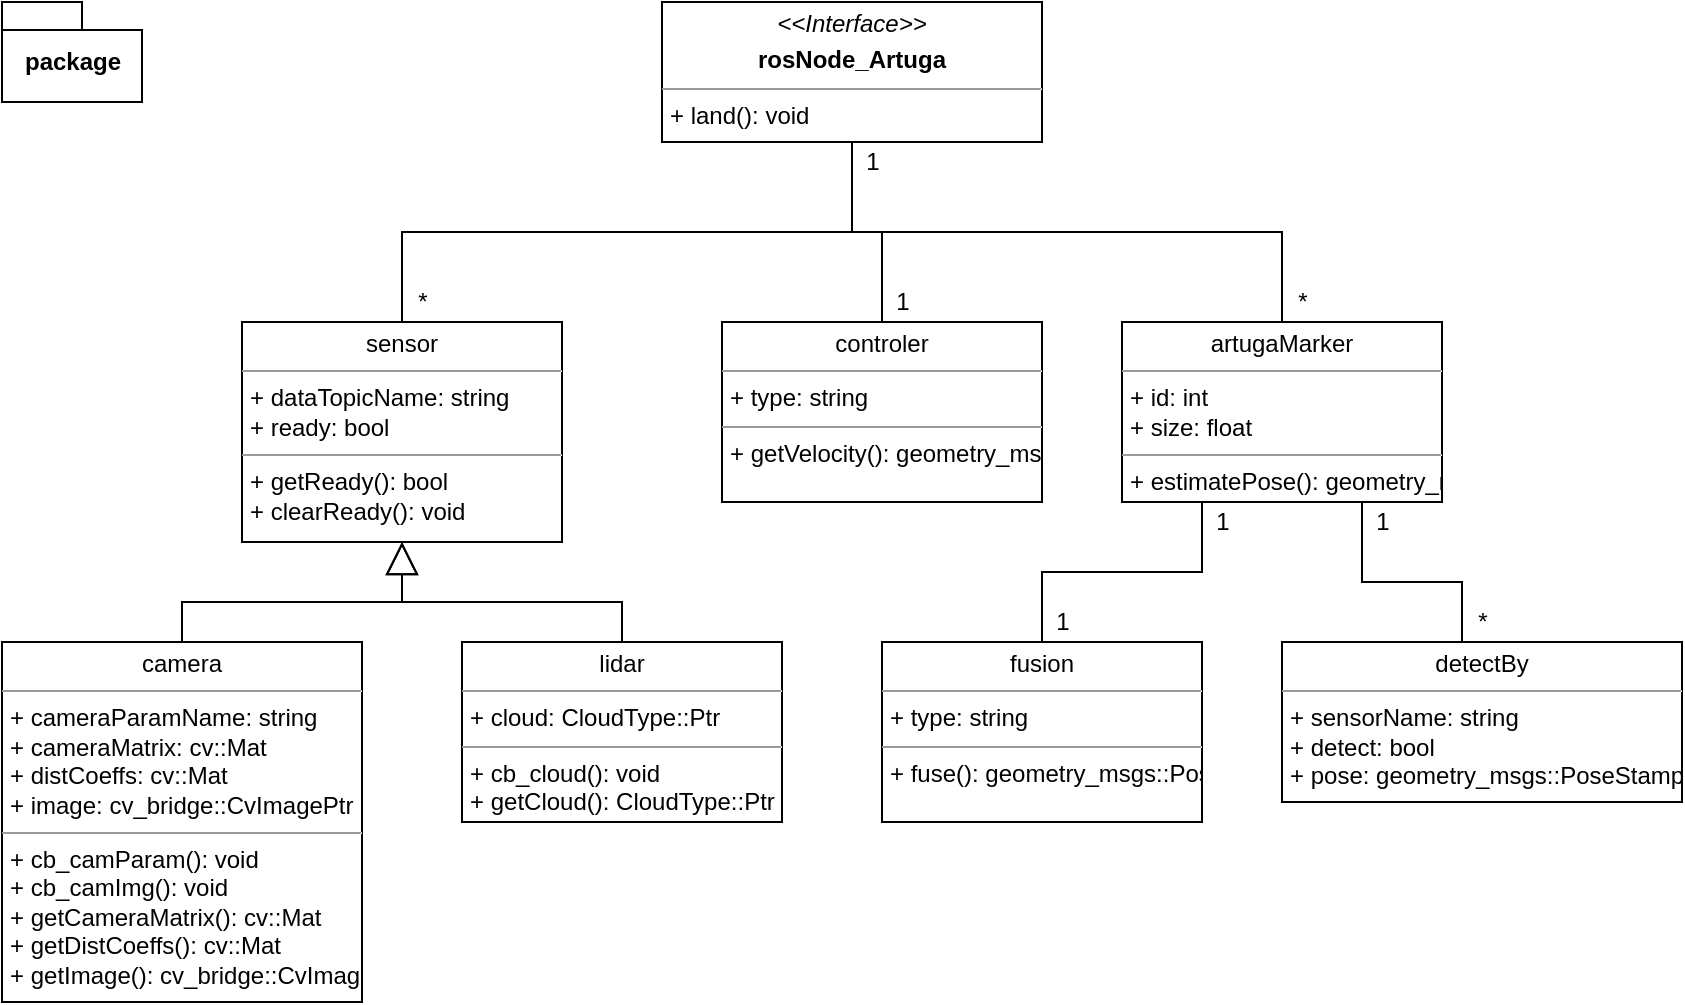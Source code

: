 <mxfile version="18.0.2" type="github" pages="2">
  <diagram id="RqrXdju8FesGx1iqN-Xo" name="Page-1">
    <mxGraphModel dx="1592" dy="874" grid="1" gridSize="10" guides="1" tooltips="1" connect="1" arrows="1" fold="1" page="1" pageScale="1" pageWidth="850" pageHeight="1100" math="0" shadow="0">
      <root>
        <mxCell id="0" />
        <mxCell id="1" parent="0" />
        <mxCell id="iQozIhsFL5ffFYy9EkJB-16" style="edgeStyle=orthogonalEdgeStyle;rounded=0;orthogonalLoop=1;jettySize=auto;html=1;exitX=0.5;exitY=1;exitDx=0;exitDy=0;entryX=0.5;entryY=0;entryDx=0;entryDy=0;endArrow=none;endFill=0;" edge="1" parent="1" source="iQozIhsFL5ffFYy9EkJB-1" target="iQozIhsFL5ffFYy9EkJB-2">
          <mxGeometry relative="1" as="geometry" />
        </mxCell>
        <mxCell id="iQozIhsFL5ffFYy9EkJB-1" value="&lt;p style=&quot;margin:0px;margin-top:4px;text-align:center;&quot;&gt;&lt;i&gt;&amp;lt;&amp;lt;Interface&amp;gt;&amp;gt;&lt;/i&gt;&lt;/p&gt;&lt;p style=&quot;margin:0px;margin-top:4px;text-align:center;&quot;&gt;&lt;b&gt;rosNode_Artuga&lt;/b&gt;&lt;br&gt;&lt;/p&gt;&lt;hr size=&quot;1&quot;&gt;&lt;p style=&quot;margin:0px;margin-left:4px;&quot;&gt;+ land(): void&lt;br&gt;&lt;/p&gt;&lt;hr size=&quot;1&quot;&gt;&lt;p style=&quot;margin:0px;margin-left:4px;&quot;&gt;&lt;br&gt;+ method2(Type, Type): Type&lt;/p&gt;" style="verticalAlign=top;align=left;overflow=fill;fontSize=12;fontFamily=Helvetica;html=1;" vertex="1" parent="1">
          <mxGeometry x="330" width="190" height="70" as="geometry" />
        </mxCell>
        <mxCell id="iQozIhsFL5ffFYy9EkJB-2" value="&lt;p style=&quot;margin:0px;margin-top:4px;text-align:center;&quot;&gt;sensor&lt;br&gt;&lt;/p&gt;&lt;hr size=&quot;1&quot;&gt;&lt;p style=&quot;margin:0px;margin-left:4px;&quot;&gt;+ dataTopicName: string&lt;/p&gt;&lt;p style=&quot;margin:0px;margin-left:4px;&quot;&gt;+ ready: bool&lt;br&gt;&lt;/p&gt;&lt;hr size=&quot;1&quot;&gt;&lt;p style=&quot;margin:0px;margin-left:4px;&quot;&gt;+ getReady(): bool&lt;/p&gt;&lt;p style=&quot;margin:0px;margin-left:4px;&quot;&gt;+ clearReady(): void&lt;br&gt;&lt;/p&gt;" style="verticalAlign=top;align=left;overflow=fill;fontSize=12;fontFamily=Helvetica;html=1;" vertex="1" parent="1">
          <mxGeometry x="120" y="160" width="160" height="110" as="geometry" />
        </mxCell>
        <mxCell id="iQozIhsFL5ffFYy9EkJB-10" style="edgeStyle=orthogonalEdgeStyle;rounded=0;orthogonalLoop=1;jettySize=auto;html=1;exitX=0.25;exitY=1;exitDx=0;exitDy=0;endArrow=none;endFill=0;" edge="1" parent="1" source="iQozIhsFL5ffFYy9EkJB-3" target="iQozIhsFL5ffFYy9EkJB-8">
          <mxGeometry relative="1" as="geometry" />
        </mxCell>
        <mxCell id="iQozIhsFL5ffFYy9EkJB-11" style="edgeStyle=orthogonalEdgeStyle;rounded=0;orthogonalLoop=1;jettySize=auto;html=1;exitX=0.75;exitY=1;exitDx=0;exitDy=0;entryX=0.45;entryY=0;entryDx=0;entryDy=0;entryPerimeter=0;endArrow=none;endFill=0;" edge="1" parent="1" source="iQozIhsFL5ffFYy9EkJB-3" target="iQozIhsFL5ffFYy9EkJB-4">
          <mxGeometry relative="1" as="geometry">
            <Array as="points">
              <mxPoint x="680" y="290" />
              <mxPoint x="730" y="290" />
            </Array>
          </mxGeometry>
        </mxCell>
        <mxCell id="iQozIhsFL5ffFYy9EkJB-18" style="edgeStyle=orthogonalEdgeStyle;rounded=0;orthogonalLoop=1;jettySize=auto;html=1;exitX=0.5;exitY=0;exitDx=0;exitDy=0;entryX=0.5;entryY=1;entryDx=0;entryDy=0;endArrow=none;endFill=0;" edge="1" parent="1" source="iQozIhsFL5ffFYy9EkJB-3" target="iQozIhsFL5ffFYy9EkJB-1">
          <mxGeometry relative="1" as="geometry" />
        </mxCell>
        <mxCell id="iQozIhsFL5ffFYy9EkJB-3" value="&lt;p style=&quot;margin:0px;margin-top:4px;text-align:center;&quot;&gt;artugaMarker&lt;br&gt;&lt;/p&gt;&lt;hr size=&quot;1&quot;&gt;&lt;p style=&quot;margin:0px;margin-left:4px;&quot;&gt;+ id: int &lt;br&gt;+ size: float &lt;br&gt;&lt;/p&gt;&lt;hr size=&quot;1&quot;&gt;&lt;p style=&quot;margin:0px;margin-left:4px;&quot;&gt;+ estimatePose(): geometry_msgs::PoseStamped&lt;/p&gt;" style="verticalAlign=top;align=left;overflow=fill;fontSize=12;fontFamily=Helvetica;html=1;" vertex="1" parent="1">
          <mxGeometry x="560" y="160" width="160" height="90" as="geometry" />
        </mxCell>
        <mxCell id="iQozIhsFL5ffFYy9EkJB-4" value="&lt;p style=&quot;margin:0px;margin-top:4px;text-align:center;&quot;&gt;detectBy&lt;br&gt;&lt;/p&gt;&lt;hr size=&quot;1&quot;&gt;&lt;p style=&quot;margin:0px;margin-left:4px;&quot;&gt;+ sensorName: string&lt;/p&gt;&lt;p style=&quot;margin:0px;margin-left:4px;&quot;&gt;+ detect: bool&lt;/p&gt;&lt;p style=&quot;margin:0px;margin-left:4px;&quot;&gt;+ pose: geometry_msgs::PoseStamped&lt;br&gt;&lt;/p&gt;&lt;hr size=&quot;1&quot;&gt;" style="verticalAlign=top;align=left;overflow=fill;fontSize=12;fontFamily=Helvetica;html=1;" vertex="1" parent="1">
          <mxGeometry x="640" y="320" width="200" height="80" as="geometry" />
        </mxCell>
        <mxCell id="iQozIhsFL5ffFYy9EkJB-23" style="edgeStyle=orthogonalEdgeStyle;rounded=0;orthogonalLoop=1;jettySize=auto;html=1;exitX=0.5;exitY=0;exitDx=0;exitDy=0;entryX=0.5;entryY=1;entryDx=0;entryDy=0;endArrow=block;endFill=0;endSize=14;" edge="1" parent="1" source="iQozIhsFL5ffFYy9EkJB-5" target="iQozIhsFL5ffFYy9EkJB-2">
          <mxGeometry relative="1" as="geometry" />
        </mxCell>
        <mxCell id="iQozIhsFL5ffFYy9EkJB-5" value="&lt;p style=&quot;margin:0px;margin-top:4px;text-align:center;&quot;&gt;camera&lt;br&gt;&lt;/p&gt;&lt;hr size=&quot;1&quot;&gt;&lt;p style=&quot;margin:0px;margin-left:4px;&quot;&gt;+ cameraParamName: string&lt;/p&gt;&lt;p style=&quot;margin:0px;margin-left:4px;&quot;&gt;+ cameraMatrix: cv::Mat&lt;br&gt;+ distCoeffs: cv::Mat &lt;br&gt;&lt;/p&gt;&lt;p style=&quot;margin:0px;margin-left:4px;&quot;&gt;+ image: cv_bridge::CvImagePtr ;&lt;br&gt;&lt;/p&gt;&lt;hr size=&quot;1&quot;&gt;&lt;p style=&quot;margin:0px;margin-left:4px;&quot;&gt;+ cb_camParam(): void&lt;/p&gt;&lt;p style=&quot;margin:0px;margin-left:4px;&quot;&gt;+ cb_camImg(): void&lt;/p&gt;&lt;p style=&quot;margin:0px;margin-left:4px;&quot;&gt;+ getCameraMatrix(): cv::Mat&lt;br&gt;+ getDistCoeffs(): cv::Mat&lt;br&gt;+ getImage(): cv_bridge::CvImagePtr&lt;/p&gt;" style="verticalAlign=top;align=left;overflow=fill;fontSize=12;fontFamily=Helvetica;html=1;" vertex="1" parent="1">
          <mxGeometry y="320" width="180" height="180" as="geometry" />
        </mxCell>
        <mxCell id="iQozIhsFL5ffFYy9EkJB-24" style="edgeStyle=orthogonalEdgeStyle;rounded=0;orthogonalLoop=1;jettySize=auto;html=1;exitX=0.5;exitY=0;exitDx=0;exitDy=0;entryX=0.5;entryY=1;entryDx=0;entryDy=0;endArrow=block;endFill=0;startArrow=none;startFill=0;strokeWidth=1;endSize=14;" edge="1" parent="1" source="iQozIhsFL5ffFYy9EkJB-6" target="iQozIhsFL5ffFYy9EkJB-2">
          <mxGeometry relative="1" as="geometry" />
        </mxCell>
        <mxCell id="iQozIhsFL5ffFYy9EkJB-6" value="&lt;p style=&quot;margin:0px;margin-top:4px;text-align:center;&quot;&gt;lidar&lt;br&gt;&lt;/p&gt;&lt;hr size=&quot;1&quot;&gt;&lt;p style=&quot;margin:0px;margin-left:4px;&quot;&gt;+ cloud: CloudType::Ptr&lt;/p&gt;&lt;hr size=&quot;1&quot;&gt;&lt;p style=&quot;margin:0px;margin-left:4px;&quot;&gt;+ cb_cloud(): void&lt;/p&gt;&lt;p style=&quot;margin:0px;margin-left:4px;&quot;&gt;+ getCloud(): CloudType::Ptr&lt;/p&gt;" style="verticalAlign=top;align=left;overflow=fill;fontSize=12;fontFamily=Helvetica;html=1;" vertex="1" parent="1">
          <mxGeometry x="230" y="320" width="160" height="90" as="geometry" />
        </mxCell>
        <mxCell id="iQozIhsFL5ffFYy9EkJB-8" value="&lt;p style=&quot;margin:0px;margin-top:4px;text-align:center;&quot;&gt;fusion&lt;br&gt;&lt;/p&gt;&lt;hr size=&quot;1&quot;&gt;&lt;p style=&quot;margin:0px;margin-left:4px;&quot;&gt;+ type: string&lt;br&gt;&lt;/p&gt;&lt;hr size=&quot;1&quot;&gt;&lt;p style=&quot;margin:0px;margin-left:4px;&quot;&gt;+ fuse(): geometry_msgs::PoseStamped&lt;/p&gt;" style="verticalAlign=top;align=left;overflow=fill;fontSize=12;fontFamily=Helvetica;html=1;" vertex="1" parent="1">
          <mxGeometry x="440" y="320" width="160" height="90" as="geometry" />
        </mxCell>
        <mxCell id="iQozIhsFL5ffFYy9EkJB-17" style="edgeStyle=orthogonalEdgeStyle;rounded=0;orthogonalLoop=1;jettySize=auto;html=1;exitX=0.5;exitY=0;exitDx=0;exitDy=0;endArrow=none;endFill=0;" edge="1" parent="1" source="iQozIhsFL5ffFYy9EkJB-9" target="iQozIhsFL5ffFYy9EkJB-1">
          <mxGeometry relative="1" as="geometry" />
        </mxCell>
        <mxCell id="iQozIhsFL5ffFYy9EkJB-9" value="&lt;p style=&quot;margin:0px;margin-top:4px;text-align:center;&quot;&gt;controler&lt;br&gt;&lt;/p&gt;&lt;hr size=&quot;1&quot;&gt;&lt;p style=&quot;margin:0px;margin-left:4px;&quot;&gt;+ type: string&lt;br&gt;&lt;/p&gt;&lt;hr size=&quot;1&quot;&gt;&lt;p style=&quot;margin:0px;margin-left:4px;&quot;&gt;+ getVelocity(): geometry_msgs::TwistStamped&lt;br&gt;&lt;/p&gt;" style="verticalAlign=top;align=left;overflow=fill;fontSize=12;fontFamily=Helvetica;html=1;" vertex="1" parent="1">
          <mxGeometry x="360" y="160" width="160" height="90" as="geometry" />
        </mxCell>
        <mxCell id="iQozIhsFL5ffFYy9EkJB-12" value="1" style="text;html=1;align=center;verticalAlign=middle;resizable=0;points=[];autosize=1;strokeColor=none;fillColor=none;" vertex="1" parent="1">
          <mxGeometry x="600" y="250" width="20" height="20" as="geometry" />
        </mxCell>
        <mxCell id="iQozIhsFL5ffFYy9EkJB-13" value="1" style="text;html=1;align=center;verticalAlign=middle;resizable=0;points=[];autosize=1;strokeColor=none;fillColor=none;" vertex="1" parent="1">
          <mxGeometry x="520" y="300" width="20" height="20" as="geometry" />
        </mxCell>
        <mxCell id="iQozIhsFL5ffFYy9EkJB-14" value="1" style="text;html=1;align=center;verticalAlign=middle;resizable=0;points=[];autosize=1;strokeColor=none;fillColor=none;" vertex="1" parent="1">
          <mxGeometry x="680" y="250" width="20" height="20" as="geometry" />
        </mxCell>
        <mxCell id="iQozIhsFL5ffFYy9EkJB-15" value="*" style="text;html=1;align=center;verticalAlign=middle;resizable=0;points=[];autosize=1;strokeColor=none;fillColor=none;" vertex="1" parent="1">
          <mxGeometry x="730" y="300" width="20" height="20" as="geometry" />
        </mxCell>
        <mxCell id="iQozIhsFL5ffFYy9EkJB-19" value="1" style="text;html=1;align=center;verticalAlign=middle;resizable=0;points=[];autosize=1;strokeColor=none;fillColor=none;" vertex="1" parent="1">
          <mxGeometry x="425" y="70" width="20" height="20" as="geometry" />
        </mxCell>
        <mxCell id="iQozIhsFL5ffFYy9EkJB-20" value="*" style="text;html=1;align=center;verticalAlign=middle;resizable=0;points=[];autosize=1;strokeColor=none;fillColor=none;" vertex="1" parent="1">
          <mxGeometry x="200" y="140" width="20" height="20" as="geometry" />
        </mxCell>
        <mxCell id="iQozIhsFL5ffFYy9EkJB-21" value="1" style="text;html=1;align=center;verticalAlign=middle;resizable=0;points=[];autosize=1;strokeColor=none;fillColor=none;" vertex="1" parent="1">
          <mxGeometry x="440" y="140" width="20" height="20" as="geometry" />
        </mxCell>
        <mxCell id="iQozIhsFL5ffFYy9EkJB-22" value="*" style="text;html=1;align=center;verticalAlign=middle;resizable=0;points=[];autosize=1;strokeColor=none;fillColor=none;" vertex="1" parent="1">
          <mxGeometry x="640" y="140" width="20" height="20" as="geometry" />
        </mxCell>
        <mxCell id="iQozIhsFL5ffFYy9EkJB-25" value="package" style="shape=folder;fontStyle=1;spacingTop=10;tabWidth=40;tabHeight=14;tabPosition=left;html=1;" vertex="1" parent="1">
          <mxGeometry width="70" height="50" as="geometry" />
        </mxCell>
      </root>
    </mxGraphModel>
  </diagram>
  <diagram id="-dytmpfsM94Gx_z2tF90" name="Page-2">
    <mxGraphModel dx="1137" dy="624" grid="1" gridSize="10" guides="1" tooltips="1" connect="1" arrows="1" fold="1" page="1" pageScale="1" pageWidth="850" pageHeight="1100" math="0" shadow="0">
      <root>
        <mxCell id="0" />
        <mxCell id="1" parent="0" />
        <mxCell id="4rXcDrkA3hsOvG4BGN1G-1" style="edgeStyle=orthogonalEdgeStyle;rounded=0;orthogonalLoop=1;jettySize=auto;html=1;exitX=0.5;exitY=1;exitDx=0;exitDy=0;entryX=0.5;entryY=0;entryDx=0;entryDy=0;endArrow=none;endFill=0;" edge="1" parent="1" source="4rXcDrkA3hsOvG4BGN1G-2" target="4rXcDrkA3hsOvG4BGN1G-3">
          <mxGeometry relative="1" as="geometry" />
        </mxCell>
        <mxCell id="4rXcDrkA3hsOvG4BGN1G-2" value="&lt;p style=&quot;margin:0px;margin-top:4px;text-align:center;&quot;&gt;&lt;i&gt;&amp;lt;&amp;lt;Interface&amp;gt;&amp;gt;&lt;/i&gt;&lt;/p&gt;&lt;p style=&quot;margin:0px;margin-top:4px;text-align:center;&quot;&gt;&lt;b&gt;rosNode_Calib&lt;/b&gt;&lt;br&gt;&lt;/p&gt;&lt;hr size=&quot;1&quot;&gt;&lt;p style=&quot;margin:0px;margin-left:4px;&quot;&gt;+ land(): void&lt;br&gt;&lt;/p&gt;" style="verticalAlign=top;align=left;overflow=fill;fontSize=12;fontFamily=Helvetica;html=1;" vertex="1" parent="1">
          <mxGeometry x="330" width="190" height="70" as="geometry" />
        </mxCell>
        <mxCell id="4rXcDrkA3hsOvG4BGN1G-3" value="&lt;p style=&quot;margin:0px;margin-top:4px;text-align:center;&quot;&gt;inter&lt;br&gt;&lt;/p&gt;&lt;hr size=&quot;1&quot;&gt;&lt;p style=&quot;margin:0px;margin-left:4px;&quot;&gt;+ dataTopicName: string&lt;/p&gt;&lt;p style=&quot;margin:0px;margin-left:4px;&quot;&gt;+ ready: bool&lt;br&gt;&lt;/p&gt;&lt;hr size=&quot;1&quot;&gt;&lt;p style=&quot;margin:0px;margin-left:4px;&quot;&gt;+ getReady(): bool&lt;/p&gt;&lt;p style=&quot;margin:0px;margin-left:4px;&quot;&gt;+ clearReady(): void&lt;br&gt;&lt;/p&gt;" style="verticalAlign=top;align=left;overflow=fill;fontSize=12;fontFamily=Helvetica;html=1;" vertex="1" parent="1">
          <mxGeometry x="120" y="160" width="160" height="110" as="geometry" />
        </mxCell>
        <mxCell id="4rXcDrkA3hsOvG4BGN1G-14" style="edgeStyle=orthogonalEdgeStyle;rounded=0;orthogonalLoop=1;jettySize=auto;html=1;exitX=0.5;exitY=0;exitDx=0;exitDy=0;endArrow=none;endFill=0;" edge="1" parent="1" source="4rXcDrkA3hsOvG4BGN1G-15" target="4rXcDrkA3hsOvG4BGN1G-2">
          <mxGeometry relative="1" as="geometry" />
        </mxCell>
        <mxCell id="4rXcDrkA3hsOvG4BGN1G-15" value="&lt;p style=&quot;margin:0px;margin-top:4px;text-align:center;&quot;&gt;exter&lt;br&gt;&lt;/p&gt;&lt;hr size=&quot;1&quot;&gt;&lt;p style=&quot;margin:0px;margin-left:4px;&quot;&gt;+ type: string&lt;br&gt;&lt;/p&gt;&lt;hr size=&quot;1&quot;&gt;&lt;p style=&quot;margin:0px;margin-left:4px;&quot;&gt;+ getVelocity(): geometry_msgs::TwistStamped&lt;br&gt;&lt;/p&gt;" style="verticalAlign=top;align=left;overflow=fill;fontSize=12;fontFamily=Helvetica;html=1;" vertex="1" parent="1">
          <mxGeometry x="530" y="160" width="160" height="90" as="geometry" />
        </mxCell>
        <mxCell id="4rXcDrkA3hsOvG4BGN1G-20" value="1" style="text;html=1;align=center;verticalAlign=middle;resizable=0;points=[];autosize=1;strokeColor=none;fillColor=none;" vertex="1" parent="1">
          <mxGeometry x="425" y="70" width="20" height="20" as="geometry" />
        </mxCell>
        <mxCell id="4rXcDrkA3hsOvG4BGN1G-21" value="1" style="text;html=1;align=center;verticalAlign=middle;resizable=0;points=[];autosize=1;strokeColor=none;fillColor=none;" vertex="1" parent="1">
          <mxGeometry x="200" y="140" width="20" height="20" as="geometry" />
        </mxCell>
        <mxCell id="4rXcDrkA3hsOvG4BGN1G-22" value="1" style="text;html=1;align=center;verticalAlign=middle;resizable=0;points=[];autosize=1;strokeColor=none;fillColor=none;" vertex="1" parent="1">
          <mxGeometry x="610" y="140" width="20" height="20" as="geometry" />
        </mxCell>
        <mxCell id="4rXcDrkA3hsOvG4BGN1G-24" value="package" style="shape=folder;fontStyle=1;spacingTop=10;tabWidth=40;tabHeight=14;tabPosition=left;html=1;" vertex="1" parent="1">
          <mxGeometry width="70" height="50" as="geometry" />
        </mxCell>
      </root>
    </mxGraphModel>
  </diagram>
</mxfile>
